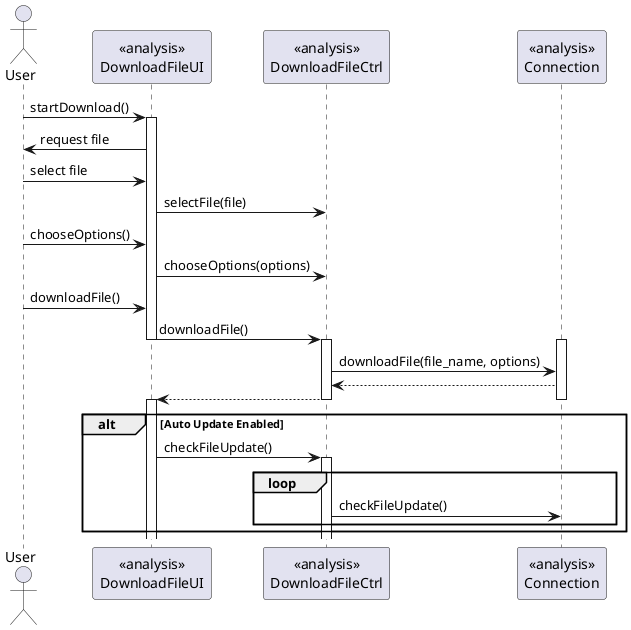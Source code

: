   @startuml doc-files/ipc08_02_analysis.png
  actor User
  participant "<<analysis>>\nDownloadFileUI" as UI
  participant "<<analysis>>\nDownloadFileCtrl" as ctrl
  participant "<<analysis>>\nConnection" as connect
  User -> UI : startDownload()
  activate UI
  UI -> User : request file
  User -> UI : select file
  UI -> ctrl : selectFile(file)
  User -> UI : chooseOptions()
  UI -> ctrl : chooseOptions(options)
  User -> UI : downloadFile()
  UI -> ctrl : downloadFile()
  deactivate UI
  activate ctrl
  activate connect
  ctrl -> connect : downloadFile(file_name, options)
  connect --> ctrl 
  ctrl --> UI
  deactivate ctrl
  deactivate connect
  activate UI
  alt Auto Update Enabled

    UI -> ctrl : checkFileUpdate()
    activate ctrl
    loop 
       ctrl -> connect : checkFileUpdate()
    end

  end
  @enduml